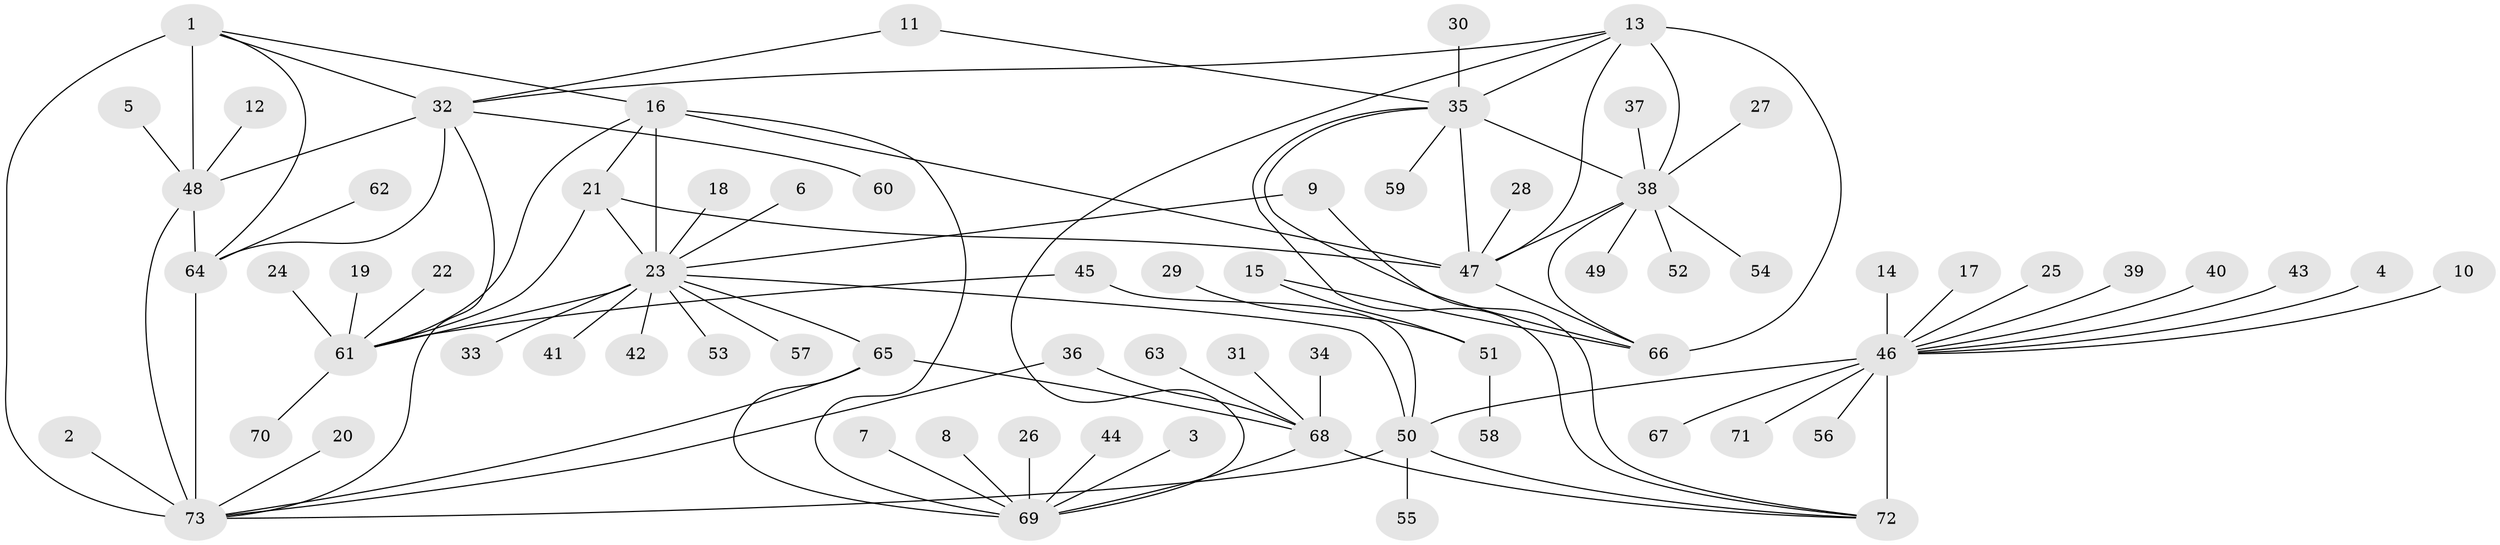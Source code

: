 // original degree distribution, {9: 0.0410958904109589, 10: 0.0273972602739726, 13: 0.0136986301369863, 8: 0.0410958904109589, 11: 0.04794520547945205, 6: 0.02054794520547945, 7: 0.0273972602739726, 12: 0.0136986301369863, 14: 0.00684931506849315, 1: 0.6164383561643836, 2: 0.1232876712328767, 3: 0.0136986301369863, 5: 0.00684931506849315}
// Generated by graph-tools (version 1.1) at 2025/02/03/09/25 03:02:32]
// undirected, 73 vertices, 101 edges
graph export_dot {
graph [start="1"]
  node [color=gray90,style=filled];
  1;
  2;
  3;
  4;
  5;
  6;
  7;
  8;
  9;
  10;
  11;
  12;
  13;
  14;
  15;
  16;
  17;
  18;
  19;
  20;
  21;
  22;
  23;
  24;
  25;
  26;
  27;
  28;
  29;
  30;
  31;
  32;
  33;
  34;
  35;
  36;
  37;
  38;
  39;
  40;
  41;
  42;
  43;
  44;
  45;
  46;
  47;
  48;
  49;
  50;
  51;
  52;
  53;
  54;
  55;
  56;
  57;
  58;
  59;
  60;
  61;
  62;
  63;
  64;
  65;
  66;
  67;
  68;
  69;
  70;
  71;
  72;
  73;
  1 -- 16 [weight=1.0];
  1 -- 32 [weight=1.0];
  1 -- 48 [weight=3.0];
  1 -- 64 [weight=1.0];
  1 -- 73 [weight=1.0];
  2 -- 73 [weight=1.0];
  3 -- 69 [weight=1.0];
  4 -- 46 [weight=1.0];
  5 -- 48 [weight=1.0];
  6 -- 23 [weight=1.0];
  7 -- 69 [weight=1.0];
  8 -- 69 [weight=1.0];
  9 -- 23 [weight=1.0];
  9 -- 72 [weight=1.0];
  10 -- 46 [weight=1.0];
  11 -- 32 [weight=1.0];
  11 -- 35 [weight=1.0];
  12 -- 48 [weight=1.0];
  13 -- 32 [weight=1.0];
  13 -- 35 [weight=2.0];
  13 -- 38 [weight=4.0];
  13 -- 47 [weight=2.0];
  13 -- 66 [weight=2.0];
  13 -- 69 [weight=1.0];
  14 -- 46 [weight=1.0];
  15 -- 51 [weight=1.0];
  15 -- 66 [weight=1.0];
  16 -- 21 [weight=1.0];
  16 -- 23 [weight=4.0];
  16 -- 47 [weight=1.0];
  16 -- 61 [weight=1.0];
  16 -- 69 [weight=1.0];
  17 -- 46 [weight=1.0];
  18 -- 23 [weight=1.0];
  19 -- 61 [weight=1.0];
  20 -- 73 [weight=1.0];
  21 -- 23 [weight=4.0];
  21 -- 47 [weight=1.0];
  21 -- 61 [weight=1.0];
  22 -- 61 [weight=1.0];
  23 -- 33 [weight=1.0];
  23 -- 41 [weight=1.0];
  23 -- 42 [weight=1.0];
  23 -- 50 [weight=1.0];
  23 -- 53 [weight=1.0];
  23 -- 57 [weight=1.0];
  23 -- 61 [weight=4.0];
  23 -- 65 [weight=2.0];
  24 -- 61 [weight=1.0];
  25 -- 46 [weight=1.0];
  26 -- 69 [weight=1.0];
  27 -- 38 [weight=1.0];
  28 -- 47 [weight=1.0];
  29 -- 51 [weight=1.0];
  30 -- 35 [weight=1.0];
  31 -- 68 [weight=1.0];
  32 -- 48 [weight=3.0];
  32 -- 60 [weight=1.0];
  32 -- 64 [weight=1.0];
  32 -- 73 [weight=1.0];
  34 -- 68 [weight=1.0];
  35 -- 38 [weight=2.0];
  35 -- 47 [weight=1.0];
  35 -- 59 [weight=1.0];
  35 -- 66 [weight=1.0];
  35 -- 72 [weight=1.0];
  36 -- 68 [weight=1.0];
  36 -- 73 [weight=1.0];
  37 -- 38 [weight=1.0];
  38 -- 47 [weight=2.0];
  38 -- 49 [weight=1.0];
  38 -- 52 [weight=1.0];
  38 -- 54 [weight=1.0];
  38 -- 66 [weight=2.0];
  39 -- 46 [weight=1.0];
  40 -- 46 [weight=1.0];
  43 -- 46 [weight=1.0];
  44 -- 69 [weight=1.0];
  45 -- 50 [weight=1.0];
  45 -- 61 [weight=1.0];
  46 -- 50 [weight=3.0];
  46 -- 56 [weight=1.0];
  46 -- 67 [weight=1.0];
  46 -- 71 [weight=1.0];
  46 -- 72 [weight=9.0];
  47 -- 66 [weight=1.0];
  48 -- 64 [weight=3.0];
  48 -- 73 [weight=3.0];
  50 -- 55 [weight=1.0];
  50 -- 72 [weight=3.0];
  50 -- 73 [weight=1.0];
  51 -- 58 [weight=1.0];
  61 -- 70 [weight=1.0];
  62 -- 64 [weight=1.0];
  63 -- 68 [weight=1.0];
  64 -- 73 [weight=1.0];
  65 -- 68 [weight=4.0];
  65 -- 69 [weight=6.0];
  65 -- 73 [weight=1.0];
  68 -- 69 [weight=6.0];
  68 -- 72 [weight=1.0];
}
